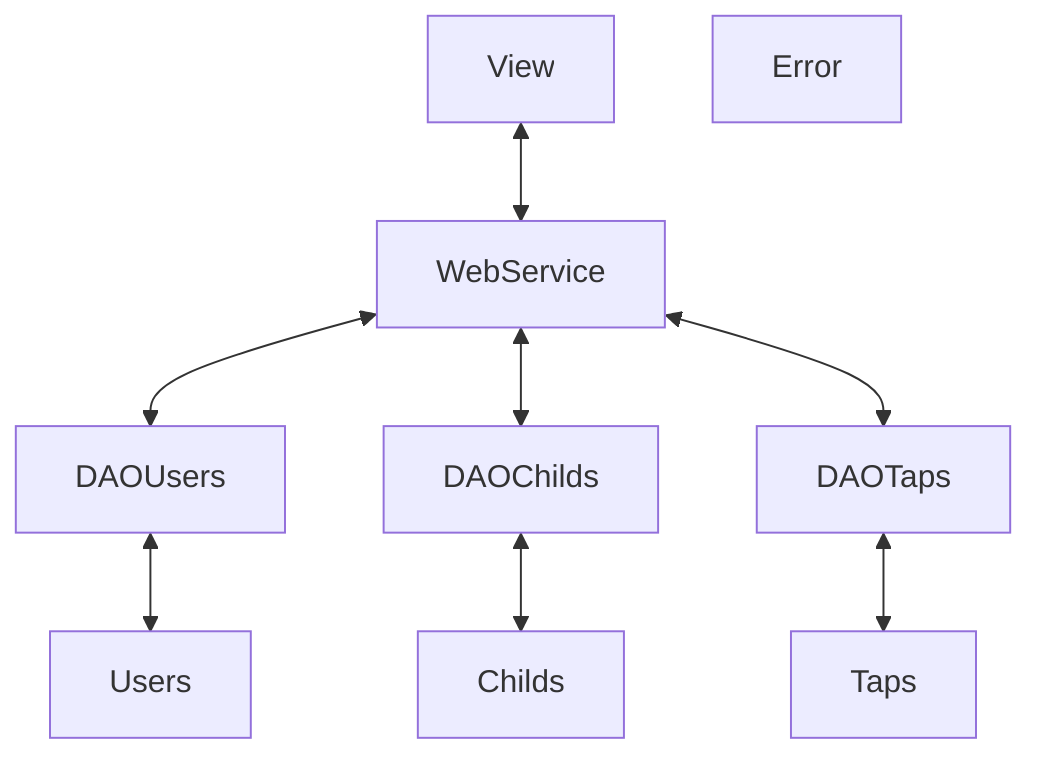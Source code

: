 flowchart TD
    A[View] <--> B[WebService]
    B <--> C[DAOUsers] 
    B <--> D[DAOChilds] 
    B <--> E[DAOTaps] 

    C <--> F[Users] 
    D <--> G[Childs] 
    E <--> H[Taps]  

    I[Error]